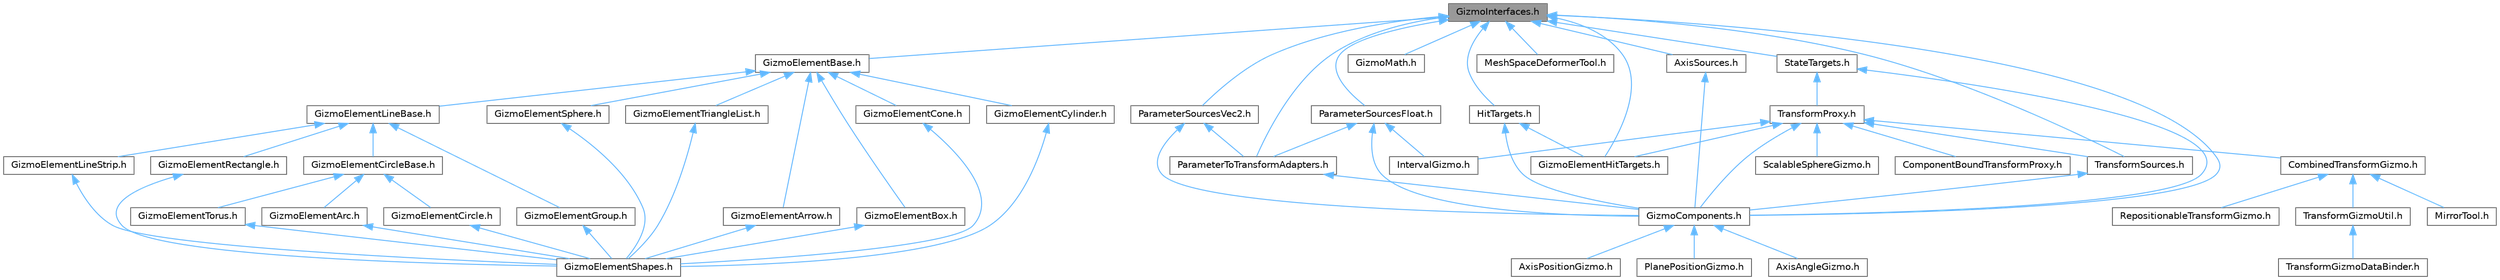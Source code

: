 digraph "GizmoInterfaces.h"
{
 // INTERACTIVE_SVG=YES
 // LATEX_PDF_SIZE
  bgcolor="transparent";
  edge [fontname=Helvetica,fontsize=10,labelfontname=Helvetica,labelfontsize=10];
  node [fontname=Helvetica,fontsize=10,shape=box,height=0.2,width=0.4];
  Node1 [id="Node000001",label="GizmoInterfaces.h",height=0.2,width=0.4,color="gray40", fillcolor="grey60", style="filled", fontcolor="black",tooltip=" "];
  Node1 -> Node2 [id="edge1_Node000001_Node000002",dir="back",color="steelblue1",style="solid",tooltip=" "];
  Node2 [id="Node000002",label="AxisSources.h",height=0.2,width=0.4,color="grey40", fillcolor="white", style="filled",URL="$d6/dfa/AxisSources_8h.html",tooltip=" "];
  Node2 -> Node3 [id="edge2_Node000002_Node000003",dir="back",color="steelblue1",style="solid",tooltip=" "];
  Node3 [id="Node000003",label="GizmoComponents.h",height=0.2,width=0.4,color="grey40", fillcolor="white", style="filled",URL="$d9/d96/GizmoComponents_8h.html",tooltip=" "];
  Node3 -> Node4 [id="edge3_Node000003_Node000004",dir="back",color="steelblue1",style="solid",tooltip=" "];
  Node4 [id="Node000004",label="AxisAngleGizmo.h",height=0.2,width=0.4,color="grey40", fillcolor="white", style="filled",URL="$d1/d0b/AxisAngleGizmo_8h.html",tooltip=" "];
  Node3 -> Node5 [id="edge4_Node000003_Node000005",dir="back",color="steelblue1",style="solid",tooltip=" "];
  Node5 [id="Node000005",label="AxisPositionGizmo.h",height=0.2,width=0.4,color="grey40", fillcolor="white", style="filled",URL="$d1/d25/AxisPositionGizmo_8h.html",tooltip=" "];
  Node3 -> Node6 [id="edge5_Node000003_Node000006",dir="back",color="steelblue1",style="solid",tooltip=" "];
  Node6 [id="Node000006",label="PlanePositionGizmo.h",height=0.2,width=0.4,color="grey40", fillcolor="white", style="filled",URL="$d0/df0/PlanePositionGizmo_8h.html",tooltip=" "];
  Node1 -> Node3 [id="edge6_Node000001_Node000003",dir="back",color="steelblue1",style="solid",tooltip=" "];
  Node1 -> Node7 [id="edge7_Node000001_Node000007",dir="back",color="steelblue1",style="solid",tooltip=" "];
  Node7 [id="Node000007",label="GizmoElementBase.h",height=0.2,width=0.4,color="grey40", fillcolor="white", style="filled",URL="$d5/d19/GizmoElementBase_8h.html",tooltip=" "];
  Node7 -> Node8 [id="edge8_Node000007_Node000008",dir="back",color="steelblue1",style="solid",tooltip=" "];
  Node8 [id="Node000008",label="GizmoElementArrow.h",height=0.2,width=0.4,color="grey40", fillcolor="white", style="filled",URL="$df/d5b/GizmoElementArrow_8h.html",tooltip=" "];
  Node8 -> Node9 [id="edge9_Node000008_Node000009",dir="back",color="steelblue1",style="solid",tooltip=" "];
  Node9 [id="Node000009",label="GizmoElementShapes.h",height=0.2,width=0.4,color="grey40", fillcolor="white", style="filled",URL="$d9/d54/GizmoElementShapes_8h.html",tooltip=" "];
  Node7 -> Node10 [id="edge10_Node000007_Node000010",dir="back",color="steelblue1",style="solid",tooltip=" "];
  Node10 [id="Node000010",label="GizmoElementBox.h",height=0.2,width=0.4,color="grey40", fillcolor="white", style="filled",URL="$d6/d7f/GizmoElementBox_8h.html",tooltip=" "];
  Node10 -> Node9 [id="edge11_Node000010_Node000009",dir="back",color="steelblue1",style="solid",tooltip=" "];
  Node7 -> Node11 [id="edge12_Node000007_Node000011",dir="back",color="steelblue1",style="solid",tooltip=" "];
  Node11 [id="Node000011",label="GizmoElementCone.h",height=0.2,width=0.4,color="grey40", fillcolor="white", style="filled",URL="$dc/dca/GizmoElementCone_8h.html",tooltip=" "];
  Node11 -> Node9 [id="edge13_Node000011_Node000009",dir="back",color="steelblue1",style="solid",tooltip=" "];
  Node7 -> Node12 [id="edge14_Node000007_Node000012",dir="back",color="steelblue1",style="solid",tooltip=" "];
  Node12 [id="Node000012",label="GizmoElementCylinder.h",height=0.2,width=0.4,color="grey40", fillcolor="white", style="filled",URL="$da/dff/GizmoElementCylinder_8h.html",tooltip=" "];
  Node12 -> Node9 [id="edge15_Node000012_Node000009",dir="back",color="steelblue1",style="solid",tooltip=" "];
  Node7 -> Node13 [id="edge16_Node000007_Node000013",dir="back",color="steelblue1",style="solid",tooltip=" "];
  Node13 [id="Node000013",label="GizmoElementLineBase.h",height=0.2,width=0.4,color="grey40", fillcolor="white", style="filled",URL="$d4/d1b/GizmoElementLineBase_8h.html",tooltip=" "];
  Node13 -> Node14 [id="edge17_Node000013_Node000014",dir="back",color="steelblue1",style="solid",tooltip=" "];
  Node14 [id="Node000014",label="GizmoElementCircleBase.h",height=0.2,width=0.4,color="grey40", fillcolor="white", style="filled",URL="$d5/d29/GizmoElementCircleBase_8h.html",tooltip=" "];
  Node14 -> Node15 [id="edge18_Node000014_Node000015",dir="back",color="steelblue1",style="solid",tooltip=" "];
  Node15 [id="Node000015",label="GizmoElementArc.h",height=0.2,width=0.4,color="grey40", fillcolor="white", style="filled",URL="$dc/dda/GizmoElementArc_8h.html",tooltip=" "];
  Node15 -> Node9 [id="edge19_Node000015_Node000009",dir="back",color="steelblue1",style="solid",tooltip=" "];
  Node14 -> Node16 [id="edge20_Node000014_Node000016",dir="back",color="steelblue1",style="solid",tooltip=" "];
  Node16 [id="Node000016",label="GizmoElementCircle.h",height=0.2,width=0.4,color="grey40", fillcolor="white", style="filled",URL="$dd/dd8/GizmoElementCircle_8h.html",tooltip=" "];
  Node16 -> Node9 [id="edge21_Node000016_Node000009",dir="back",color="steelblue1",style="solid",tooltip=" "];
  Node14 -> Node17 [id="edge22_Node000014_Node000017",dir="back",color="steelblue1",style="solid",tooltip=" "];
  Node17 [id="Node000017",label="GizmoElementTorus.h",height=0.2,width=0.4,color="grey40", fillcolor="white", style="filled",URL="$df/d72/GizmoElementTorus_8h.html",tooltip=" "];
  Node17 -> Node9 [id="edge23_Node000017_Node000009",dir="back",color="steelblue1",style="solid",tooltip=" "];
  Node13 -> Node18 [id="edge24_Node000013_Node000018",dir="back",color="steelblue1",style="solid",tooltip=" "];
  Node18 [id="Node000018",label="GizmoElementGroup.h",height=0.2,width=0.4,color="grey40", fillcolor="white", style="filled",URL="$df/d24/GizmoElementGroup_8h.html",tooltip=" "];
  Node18 -> Node9 [id="edge25_Node000018_Node000009",dir="back",color="steelblue1",style="solid",tooltip=" "];
  Node13 -> Node19 [id="edge26_Node000013_Node000019",dir="back",color="steelblue1",style="solid",tooltip=" "];
  Node19 [id="Node000019",label="GizmoElementLineStrip.h",height=0.2,width=0.4,color="grey40", fillcolor="white", style="filled",URL="$d8/dca/GizmoElementLineStrip_8h.html",tooltip=" "];
  Node19 -> Node9 [id="edge27_Node000019_Node000009",dir="back",color="steelblue1",style="solid",tooltip=" "];
  Node13 -> Node20 [id="edge28_Node000013_Node000020",dir="back",color="steelblue1",style="solid",tooltip=" "];
  Node20 [id="Node000020",label="GizmoElementRectangle.h",height=0.2,width=0.4,color="grey40", fillcolor="white", style="filled",URL="$de/d3f/GizmoElementRectangle_8h.html",tooltip=" "];
  Node20 -> Node9 [id="edge29_Node000020_Node000009",dir="back",color="steelblue1",style="solid",tooltip=" "];
  Node7 -> Node21 [id="edge30_Node000007_Node000021",dir="back",color="steelblue1",style="solid",tooltip=" "];
  Node21 [id="Node000021",label="GizmoElementSphere.h",height=0.2,width=0.4,color="grey40", fillcolor="white", style="filled",URL="$df/d53/GizmoElementSphere_8h.html",tooltip=" "];
  Node21 -> Node9 [id="edge31_Node000021_Node000009",dir="back",color="steelblue1",style="solid",tooltip=" "];
  Node7 -> Node22 [id="edge32_Node000007_Node000022",dir="back",color="steelblue1",style="solid",tooltip=" "];
  Node22 [id="Node000022",label="GizmoElementTriangleList.h",height=0.2,width=0.4,color="grey40", fillcolor="white", style="filled",URL="$dc/dc3/GizmoElementTriangleList_8h.html",tooltip=" "];
  Node22 -> Node9 [id="edge33_Node000022_Node000009",dir="back",color="steelblue1",style="solid",tooltip=" "];
  Node1 -> Node23 [id="edge34_Node000001_Node000023",dir="back",color="steelblue1",style="solid",tooltip=" "];
  Node23 [id="Node000023",label="GizmoElementHitTargets.h",height=0.2,width=0.4,color="grey40", fillcolor="white", style="filled",URL="$da/d23/GizmoElementHitTargets_8h.html",tooltip=" "];
  Node1 -> Node24 [id="edge35_Node000001_Node000024",dir="back",color="steelblue1",style="solid",tooltip=" "];
  Node24 [id="Node000024",label="GizmoMath.h",height=0.2,width=0.4,color="grey40", fillcolor="white", style="filled",URL="$d6/d84/GizmoMath_8h.html",tooltip=" "];
  Node1 -> Node25 [id="edge36_Node000001_Node000025",dir="back",color="steelblue1",style="solid",tooltip=" "];
  Node25 [id="Node000025",label="HitTargets.h",height=0.2,width=0.4,color="grey40", fillcolor="white", style="filled",URL="$d5/d42/HitTargets_8h.html",tooltip=" "];
  Node25 -> Node3 [id="edge37_Node000025_Node000003",dir="back",color="steelblue1",style="solid",tooltip=" "];
  Node25 -> Node23 [id="edge38_Node000025_Node000023",dir="back",color="steelblue1",style="solid",tooltip=" "];
  Node1 -> Node26 [id="edge39_Node000001_Node000026",dir="back",color="steelblue1",style="solid",tooltip=" "];
  Node26 [id="Node000026",label="MeshSpaceDeformerTool.h",height=0.2,width=0.4,color="grey40", fillcolor="white", style="filled",URL="$d7/dc8/MeshSpaceDeformerTool_8h.html",tooltip=" "];
  Node1 -> Node27 [id="edge40_Node000001_Node000027",dir="back",color="steelblue1",style="solid",tooltip=" "];
  Node27 [id="Node000027",label="ParameterSourcesFloat.h",height=0.2,width=0.4,color="grey40", fillcolor="white", style="filled",URL="$d4/d33/ParameterSourcesFloat_8h.html",tooltip=" "];
  Node27 -> Node3 [id="edge41_Node000027_Node000003",dir="back",color="steelblue1",style="solid",tooltip=" "];
  Node27 -> Node28 [id="edge42_Node000027_Node000028",dir="back",color="steelblue1",style="solid",tooltip=" "];
  Node28 [id="Node000028",label="IntervalGizmo.h",height=0.2,width=0.4,color="grey40", fillcolor="white", style="filled",URL="$d6/d84/IntervalGizmo_8h.html",tooltip=" "];
  Node27 -> Node29 [id="edge43_Node000027_Node000029",dir="back",color="steelblue1",style="solid",tooltip=" "];
  Node29 [id="Node000029",label="ParameterToTransformAdapters.h",height=0.2,width=0.4,color="grey40", fillcolor="white", style="filled",URL="$d2/d65/ParameterToTransformAdapters_8h.html",tooltip=" "];
  Node29 -> Node3 [id="edge44_Node000029_Node000003",dir="back",color="steelblue1",style="solid",tooltip=" "];
  Node1 -> Node30 [id="edge45_Node000001_Node000030",dir="back",color="steelblue1",style="solid",tooltip=" "];
  Node30 [id="Node000030",label="ParameterSourcesVec2.h",height=0.2,width=0.4,color="grey40", fillcolor="white", style="filled",URL="$dc/d98/ParameterSourcesVec2_8h.html",tooltip=" "];
  Node30 -> Node3 [id="edge46_Node000030_Node000003",dir="back",color="steelblue1",style="solid",tooltip=" "];
  Node30 -> Node29 [id="edge47_Node000030_Node000029",dir="back",color="steelblue1",style="solid",tooltip=" "];
  Node1 -> Node29 [id="edge48_Node000001_Node000029",dir="back",color="steelblue1",style="solid",tooltip=" "];
  Node1 -> Node31 [id="edge49_Node000001_Node000031",dir="back",color="steelblue1",style="solid",tooltip=" "];
  Node31 [id="Node000031",label="StateTargets.h",height=0.2,width=0.4,color="grey40", fillcolor="white", style="filled",URL="$de/d0d/StateTargets_8h.html",tooltip=" "];
  Node31 -> Node3 [id="edge50_Node000031_Node000003",dir="back",color="steelblue1",style="solid",tooltip=" "];
  Node31 -> Node32 [id="edge51_Node000031_Node000032",dir="back",color="steelblue1",style="solid",tooltip=" "];
  Node32 [id="Node000032",label="TransformProxy.h",height=0.2,width=0.4,color="grey40", fillcolor="white", style="filled",URL="$dc/d4e/TransformProxy_8h.html",tooltip=" "];
  Node32 -> Node33 [id="edge52_Node000032_Node000033",dir="back",color="steelblue1",style="solid",tooltip=" "];
  Node33 [id="Node000033",label="CombinedTransformGizmo.h",height=0.2,width=0.4,color="grey40", fillcolor="white", style="filled",URL="$d4/d67/CombinedTransformGizmo_8h.html",tooltip=" "];
  Node33 -> Node34 [id="edge53_Node000033_Node000034",dir="back",color="steelblue1",style="solid",tooltip=" "];
  Node34 [id="Node000034",label="MirrorTool.h",height=0.2,width=0.4,color="grey40", fillcolor="white", style="filled",URL="$d3/dc9/MirrorTool_8h.html",tooltip=" "];
  Node33 -> Node35 [id="edge54_Node000033_Node000035",dir="back",color="steelblue1",style="solid",tooltip=" "];
  Node35 [id="Node000035",label="RepositionableTransformGizmo.h",height=0.2,width=0.4,color="grey40", fillcolor="white", style="filled",URL="$da/da6/RepositionableTransformGizmo_8h.html",tooltip=" "];
  Node33 -> Node36 [id="edge55_Node000033_Node000036",dir="back",color="steelblue1",style="solid",tooltip=" "];
  Node36 [id="Node000036",label="TransformGizmoUtil.h",height=0.2,width=0.4,color="grey40", fillcolor="white", style="filled",URL="$d8/d1a/TransformGizmoUtil_8h.html",tooltip=" "];
  Node36 -> Node37 [id="edge56_Node000036_Node000037",dir="back",color="steelblue1",style="solid",tooltip=" "];
  Node37 [id="Node000037",label="TransformGizmoDataBinder.h",height=0.2,width=0.4,color="grey40", fillcolor="white", style="filled",URL="$dd/ddf/TransformGizmoDataBinder_8h.html",tooltip=" "];
  Node32 -> Node38 [id="edge57_Node000032_Node000038",dir="back",color="steelblue1",style="solid",tooltip=" "];
  Node38 [id="Node000038",label="ComponentBoundTransformProxy.h",height=0.2,width=0.4,color="grey40", fillcolor="white", style="filled",URL="$db/dd2/ComponentBoundTransformProxy_8h.html",tooltip=" "];
  Node32 -> Node3 [id="edge58_Node000032_Node000003",dir="back",color="steelblue1",style="solid",tooltip=" "];
  Node32 -> Node23 [id="edge59_Node000032_Node000023",dir="back",color="steelblue1",style="solid",tooltip=" "];
  Node32 -> Node28 [id="edge60_Node000032_Node000028",dir="back",color="steelblue1",style="solid",tooltip=" "];
  Node32 -> Node39 [id="edge61_Node000032_Node000039",dir="back",color="steelblue1",style="solid",tooltip=" "];
  Node39 [id="Node000039",label="ScalableSphereGizmo.h",height=0.2,width=0.4,color="grey40", fillcolor="white", style="filled",URL="$de/d8e/ScalableSphereGizmo_8h.html",tooltip=" "];
  Node32 -> Node40 [id="edge62_Node000032_Node000040",dir="back",color="steelblue1",style="solid",tooltip=" "];
  Node40 [id="Node000040",label="TransformSources.h",height=0.2,width=0.4,color="grey40", fillcolor="white", style="filled",URL="$d3/ddb/TransformSources_8h.html",tooltip=" "];
  Node40 -> Node3 [id="edge63_Node000040_Node000003",dir="back",color="steelblue1",style="solid",tooltip=" "];
  Node1 -> Node40 [id="edge64_Node000001_Node000040",dir="back",color="steelblue1",style="solid",tooltip=" "];
}
